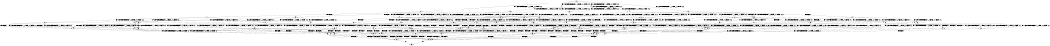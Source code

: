 digraph BCG {
size = "7, 10.5";
center = TRUE;
node [shape = circle];
0 [peripheries = 2];
0 -> 1 [label = "EX !0 !ATOMIC_EXCH_BRANCH (1, +0, FALSE, +0, 1, TRUE) !:0:1:2:"];
0 -> 2 [label = "EX !1 !ATOMIC_EXCH_BRANCH (1, +1, TRUE, +0, 2, TRUE) !:0:1:2:"];
0 -> 3 [label = "EX !2 !ATOMIC_EXCH_BRANCH (1, +1, TRUE, +0, 2, TRUE) !:0:1:2:"];
0 -> 4 [label = "EX !0 !ATOMIC_EXCH_BRANCH (1, +0, FALSE, +0, 1, TRUE) !:0:1:2:"];
1 -> 5 [label = "EX !2 !ATOMIC_EXCH_BRANCH (1, +1, TRUE, +0, 2, TRUE) !:0:1:2:"];
2 -> 6 [label = "EX !0 !ATOMIC_EXCH_BRANCH (1, +0, FALSE, +0, 1, FALSE) !:0:1:2:"];
2 -> 7 [label = "TERMINATE !1"];
2 -> 8 [label = "EX !2 !ATOMIC_EXCH_BRANCH (1, +1, TRUE, +0, 2, FALSE) !:0:1:2:"];
2 -> 9 [label = "EX !0 !ATOMIC_EXCH_BRANCH (1, +0, FALSE, +0, 1, FALSE) !:0:1:2:"];
3 -> 10 [label = "EX !0 !ATOMIC_EXCH_BRANCH (1, +0, FALSE, +0, 1, FALSE) !:0:1:2:"];
3 -> 11 [label = "TERMINATE !2"];
3 -> 8 [label = "EX !1 !ATOMIC_EXCH_BRANCH (1, +1, TRUE, +0, 2, FALSE) !:0:1:2:"];
3 -> 12 [label = "EX !0 !ATOMIC_EXCH_BRANCH (1, +0, FALSE, +0, 1, FALSE) !:0:1:2:"];
4 -> 5 [label = "EX !2 !ATOMIC_EXCH_BRANCH (1, +1, TRUE, +0, 2, TRUE) !:0:1:2:"];
4 -> 13 [label = "EX !1 !ATOMIC_EXCH_BRANCH (1, +1, TRUE, +0, 2, TRUE) !:0:1:2:"];
4 -> 14 [label = "EX !2 !ATOMIC_EXCH_BRANCH (1, +1, TRUE, +0, 2, TRUE) !:0:1:2:"];
4 -> 4 [label = "EX !0 !ATOMIC_EXCH_BRANCH (1, +0, FALSE, +0, 1, TRUE) !:0:1:2:"];
5 -> 10 [label = "EX !0 !ATOMIC_EXCH_BRANCH (1, +0, FALSE, +0, 1, FALSE) !:0:1:2:"];
6 -> 15 [label = "EX !2 !ATOMIC_EXCH_BRANCH (1, +1, TRUE, +0, 2, FALSE) !:0:1:2:"];
7 -> 16 [label = "EX !0 !ATOMIC_EXCH_BRANCH (1, +0, FALSE, +0, 1, FALSE) !:0:2:"];
7 -> 17 [label = "EX !2 !ATOMIC_EXCH_BRANCH (1, +1, TRUE, +0, 2, FALSE) !:0:2:"];
7 -> 18 [label = "EX !0 !ATOMIC_EXCH_BRANCH (1, +0, FALSE, +0, 1, FALSE) !:0:2:"];
8 -> 19 [label = "EX !0 !ATOMIC_EXCH_BRANCH (1, +0, FALSE, +0, 1, FALSE) !:0:1:2:"];
8 -> 20 [label = "TERMINATE !1"];
8 -> 21 [label = "TERMINATE !2"];
8 -> 22 [label = "EX !0 !ATOMIC_EXCH_BRANCH (1, +0, FALSE, +0, 1, FALSE) !:0:1:2:"];
9 -> 15 [label = "EX !2 !ATOMIC_EXCH_BRANCH (1, +1, TRUE, +0, 2, FALSE) !:0:1:2:"];
9 -> 23 [label = "TERMINATE !1"];
9 -> 24 [label = "TERMINATE !0"];
9 -> 25 [label = "EX !2 !ATOMIC_EXCH_BRANCH (1, +1, TRUE, +0, 2, FALSE) !:0:1:2:"];
10 -> 15 [label = "EX !1 !ATOMIC_EXCH_BRANCH (1, +1, TRUE, +0, 2, FALSE) !:0:1:2:"];
11 -> 26 [label = "EX !0 !ATOMIC_EXCH_BRANCH (1, +0, FALSE, +0, 1, FALSE) !:0:1:"];
11 -> 27 [label = "EX !1 !ATOMIC_EXCH_BRANCH (1, +1, TRUE, +0, 2, FALSE) !:0:1:"];
11 -> 28 [label = "EX !0 !ATOMIC_EXCH_BRANCH (1, +0, FALSE, +0, 1, FALSE) !:0:1:"];
12 -> 15 [label = "EX !1 !ATOMIC_EXCH_BRANCH (1, +1, TRUE, +0, 2, FALSE) !:0:1:2:"];
12 -> 29 [label = "TERMINATE !2"];
12 -> 30 [label = "TERMINATE !0"];
12 -> 25 [label = "EX !1 !ATOMIC_EXCH_BRANCH (1, +1, TRUE, +0, 2, FALSE) !:0:1:2:"];
13 -> 6 [label = "EX !0 !ATOMIC_EXCH_BRANCH (1, +0, FALSE, +0, 1, FALSE) !:0:1:2:"];
13 -> 31 [label = "TERMINATE !1"];
13 -> 32 [label = "EX !2 !ATOMIC_EXCH_BRANCH (1, +1, TRUE, +0, 2, FALSE) !:0:1:2:"];
13 -> 9 [label = "EX !0 !ATOMIC_EXCH_BRANCH (1, +0, FALSE, +0, 1, FALSE) !:0:1:2:"];
14 -> 10 [label = "EX !0 !ATOMIC_EXCH_BRANCH (1, +0, FALSE, +0, 1, FALSE) !:0:1:2:"];
14 -> 33 [label = "TERMINATE !2"];
14 -> 32 [label = "EX !1 !ATOMIC_EXCH_BRANCH (1, +1, TRUE, +0, 2, FALSE) !:0:1:2:"];
14 -> 12 [label = "EX !0 !ATOMIC_EXCH_BRANCH (1, +0, FALSE, +0, 1, FALSE) !:0:1:2:"];
15 -> 34 [label = "TERMINATE !0"];
16 -> 35 [label = "EX !2 !ATOMIC_EXCH_BRANCH (1, +1, TRUE, +0, 2, FALSE) !:0:2:"];
17 -> 36 [label = "EX !0 !ATOMIC_EXCH_BRANCH (1, +0, FALSE, +0, 1, FALSE) !:0:2:"];
17 -> 37 [label = "TERMINATE !2"];
17 -> 38 [label = "EX !0 !ATOMIC_EXCH_BRANCH (1, +0, FALSE, +0, 1, FALSE) !:0:2:"];
18 -> 35 [label = "EX !2 !ATOMIC_EXCH_BRANCH (1, +1, TRUE, +0, 2, FALSE) !:0:2:"];
18 -> 39 [label = "TERMINATE !0"];
18 -> 40 [label = "EX !2 !ATOMIC_EXCH_BRANCH (1, +1, TRUE, +0, 2, FALSE) !:0:2:"];
19 -> 34 [label = "TERMINATE !0"];
20 -> 36 [label = "EX !0 !ATOMIC_EXCH_BRANCH (1, +0, FALSE, +0, 1, FALSE) !:0:2:"];
20 -> 37 [label = "TERMINATE !2"];
20 -> 38 [label = "EX !0 !ATOMIC_EXCH_BRANCH (1, +0, FALSE, +0, 1, FALSE) !:0:2:"];
21 -> 41 [label = "EX !0 !ATOMIC_EXCH_BRANCH (1, +0, FALSE, +0, 1, FALSE) !:0:1:"];
21 -> 37 [label = "TERMINATE !1"];
21 -> 42 [label = "EX !0 !ATOMIC_EXCH_BRANCH (1, +0, FALSE, +0, 1, FALSE) !:0:1:"];
22 -> 34 [label = "TERMINATE !0"];
22 -> 43 [label = "TERMINATE !1"];
22 -> 44 [label = "TERMINATE !2"];
22 -> 45 [label = "TERMINATE !0"];
23 -> 35 [label = "EX !2 !ATOMIC_EXCH_BRANCH (1, +1, TRUE, +0, 2, FALSE) !:0:2:"];
23 -> 39 [label = "TERMINATE !0"];
23 -> 40 [label = "EX !2 !ATOMIC_EXCH_BRANCH (1, +1, TRUE, +0, 2, FALSE) !:0:2:"];
24 -> 46 [label = "EX !2 !ATOMIC_EXCH_BRANCH (1, +1, TRUE, +0, 2, FALSE) !:1:2:"];
24 -> 39 [label = "TERMINATE !1"];
24 -> 47 [label = "EX !2 !ATOMIC_EXCH_BRANCH (1, +1, TRUE, +0, 2, FALSE) !:1:2:"];
25 -> 34 [label = "TERMINATE !0"];
25 -> 43 [label = "TERMINATE !1"];
25 -> 44 [label = "TERMINATE !2"];
25 -> 45 [label = "TERMINATE !0"];
26 -> 48 [label = "EX !1 !ATOMIC_EXCH_BRANCH (1, +1, TRUE, +0, 2, FALSE) !:0:1:"];
27 -> 41 [label = "EX !0 !ATOMIC_EXCH_BRANCH (1, +0, FALSE, +0, 1, FALSE) !:0:1:"];
27 -> 37 [label = "TERMINATE !1"];
27 -> 42 [label = "EX !0 !ATOMIC_EXCH_BRANCH (1, +0, FALSE, +0, 1, FALSE) !:0:1:"];
28 -> 48 [label = "EX !1 !ATOMIC_EXCH_BRANCH (1, +1, TRUE, +0, 2, FALSE) !:0:1:"];
28 -> 49 [label = "TERMINATE !0"];
28 -> 50 [label = "EX !1 !ATOMIC_EXCH_BRANCH (1, +1, TRUE, +0, 2, FALSE) !:0:1:"];
29 -> 48 [label = "EX !1 !ATOMIC_EXCH_BRANCH (1, +1, TRUE, +0, 2, FALSE) !:0:1:"];
29 -> 49 [label = "TERMINATE !0"];
29 -> 50 [label = "EX !1 !ATOMIC_EXCH_BRANCH (1, +1, TRUE, +0, 2, FALSE) !:0:1:"];
30 -> 46 [label = "EX !1 !ATOMIC_EXCH_BRANCH (1, +1, TRUE, +0, 2, FALSE) !:1:2:"];
30 -> 49 [label = "TERMINATE !2"];
30 -> 47 [label = "EX !1 !ATOMIC_EXCH_BRANCH (1, +1, TRUE, +0, 2, FALSE) !:1:2:"];
31 -> 16 [label = "EX !0 !ATOMIC_EXCH_BRANCH (1, +0, FALSE, +0, 1, FALSE) !:0:2:"];
31 -> 51 [label = "EX !2 !ATOMIC_EXCH_BRANCH (1, +1, TRUE, +0, 2, FALSE) !:0:2:"];
31 -> 18 [label = "EX !0 !ATOMIC_EXCH_BRANCH (1, +0, FALSE, +0, 1, FALSE) !:0:2:"];
32 -> 19 [label = "EX !0 !ATOMIC_EXCH_BRANCH (1, +0, FALSE, +0, 1, FALSE) !:0:1:2:"];
32 -> 52 [label = "TERMINATE !1"];
32 -> 53 [label = "TERMINATE !2"];
32 -> 22 [label = "EX !0 !ATOMIC_EXCH_BRANCH (1, +0, FALSE, +0, 1, FALSE) !:0:1:2:"];
33 -> 26 [label = "EX !0 !ATOMIC_EXCH_BRANCH (1, +0, FALSE, +0, 1, FALSE) !:0:1:"];
33 -> 54 [label = "EX !1 !ATOMIC_EXCH_BRANCH (1, +1, TRUE, +0, 2, FALSE) !:0:1:"];
33 -> 28 [label = "EX !0 !ATOMIC_EXCH_BRANCH (1, +0, FALSE, +0, 1, FALSE) !:0:1:"];
34 -> 55 [label = "TERMINATE !2"];
35 -> 56 [label = "TERMINATE !0"];
36 -> 56 [label = "TERMINATE !0"];
37 -> 57 [label = "EX !0 !ATOMIC_EXCH_BRANCH (1, +0, FALSE, +0, 1, FALSE) !:0:"];
37 -> 58 [label = "EX !0 !ATOMIC_EXCH_BRANCH (1, +0, FALSE, +0, 1, FALSE) !:0:"];
38 -> 56 [label = "TERMINATE !0"];
38 -> 59 [label = "TERMINATE !2"];
38 -> 60 [label = "TERMINATE !0"];
39 -> 61 [label = "EX !2 !ATOMIC_EXCH_BRANCH (1, +1, TRUE, +0, 2, FALSE) !:2:"];
39 -> 62 [label = "EX !2 !ATOMIC_EXCH_BRANCH (1, +1, TRUE, +0, 2, FALSE) !:2:"];
40 -> 56 [label = "TERMINATE !0"];
40 -> 59 [label = "TERMINATE !2"];
40 -> 60 [label = "TERMINATE !0"];
41 -> 55 [label = "TERMINATE !0"];
42 -> 55 [label = "TERMINATE !0"];
42 -> 59 [label = "TERMINATE !1"];
42 -> 63 [label = "TERMINATE !0"];
43 -> 56 [label = "TERMINATE !0"];
43 -> 59 [label = "TERMINATE !2"];
43 -> 60 [label = "TERMINATE !0"];
44 -> 55 [label = "TERMINATE !0"];
44 -> 59 [label = "TERMINATE !1"];
44 -> 63 [label = "TERMINATE !0"];
45 -> 55 [label = "TERMINATE !2"];
45 -> 60 [label = "TERMINATE !1"];
45 -> 63 [label = "TERMINATE !2"];
46 -> 55 [label = "TERMINATE !2"];
47 -> 55 [label = "TERMINATE !2"];
47 -> 60 [label = "TERMINATE !1"];
47 -> 63 [label = "TERMINATE !2"];
48 -> 55 [label = "TERMINATE !0"];
49 -> 64 [label = "EX !1 !ATOMIC_EXCH_BRANCH (1, +1, TRUE, +0, 2, FALSE) !:1:"];
49 -> 65 [label = "EX !1 !ATOMIC_EXCH_BRANCH (1, +1, TRUE, +0, 2, FALSE) !:1:"];
50 -> 55 [label = "TERMINATE !0"];
50 -> 59 [label = "TERMINATE !1"];
50 -> 63 [label = "TERMINATE !0"];
51 -> 36 [label = "EX !0 !ATOMIC_EXCH_BRANCH (1, +0, FALSE, +0, 1, FALSE) !:0:2:"];
51 -> 66 [label = "TERMINATE !2"];
51 -> 38 [label = "EX !0 !ATOMIC_EXCH_BRANCH (1, +0, FALSE, +0, 1, FALSE) !:0:2:"];
52 -> 36 [label = "EX !0 !ATOMIC_EXCH_BRANCH (1, +0, FALSE, +0, 1, FALSE) !:0:2:"];
52 -> 66 [label = "TERMINATE !2"];
52 -> 38 [label = "EX !0 !ATOMIC_EXCH_BRANCH (1, +0, FALSE, +0, 1, FALSE) !:0:2:"];
53 -> 41 [label = "EX !0 !ATOMIC_EXCH_BRANCH (1, +0, FALSE, +0, 1, FALSE) !:0:1:"];
53 -> 66 [label = "TERMINATE !1"];
53 -> 42 [label = "EX !0 !ATOMIC_EXCH_BRANCH (1, +0, FALSE, +0, 1, FALSE) !:0:1:"];
54 -> 41 [label = "EX !0 !ATOMIC_EXCH_BRANCH (1, +0, FALSE, +0, 1, FALSE) !:0:1:"];
54 -> 66 [label = "TERMINATE !1"];
54 -> 42 [label = "EX !0 !ATOMIC_EXCH_BRANCH (1, +0, FALSE, +0, 1, FALSE) !:0:1:"];
55 -> 67 [label = "TERMINATE !1"];
56 -> 67 [label = "TERMINATE !2"];
57 -> 67 [label = "TERMINATE !0"];
58 -> 67 [label = "TERMINATE !0"];
58 -> 68 [label = "TERMINATE !0"];
59 -> 67 [label = "TERMINATE !0"];
59 -> 68 [label = "TERMINATE !0"];
60 -> 67 [label = "TERMINATE !2"];
60 -> 68 [label = "TERMINATE !2"];
61 -> 67 [label = "TERMINATE !2"];
62 -> 67 [label = "TERMINATE !2"];
62 -> 68 [label = "TERMINATE !2"];
63 -> 67 [label = "TERMINATE !1"];
63 -> 68 [label = "TERMINATE !1"];
64 -> 67 [label = "TERMINATE !1"];
65 -> 67 [label = "TERMINATE !1"];
65 -> 68 [label = "TERMINATE !1"];
66 -> 57 [label = "EX !0 !ATOMIC_EXCH_BRANCH (1, +0, FALSE, +0, 1, FALSE) !:0:"];
66 -> 58 [label = "EX !0 !ATOMIC_EXCH_BRANCH (1, +0, FALSE, +0, 1, FALSE) !:0:"];
67 -> 69 [label = "exit"];
68 -> 69 [label = "exit"];
}
